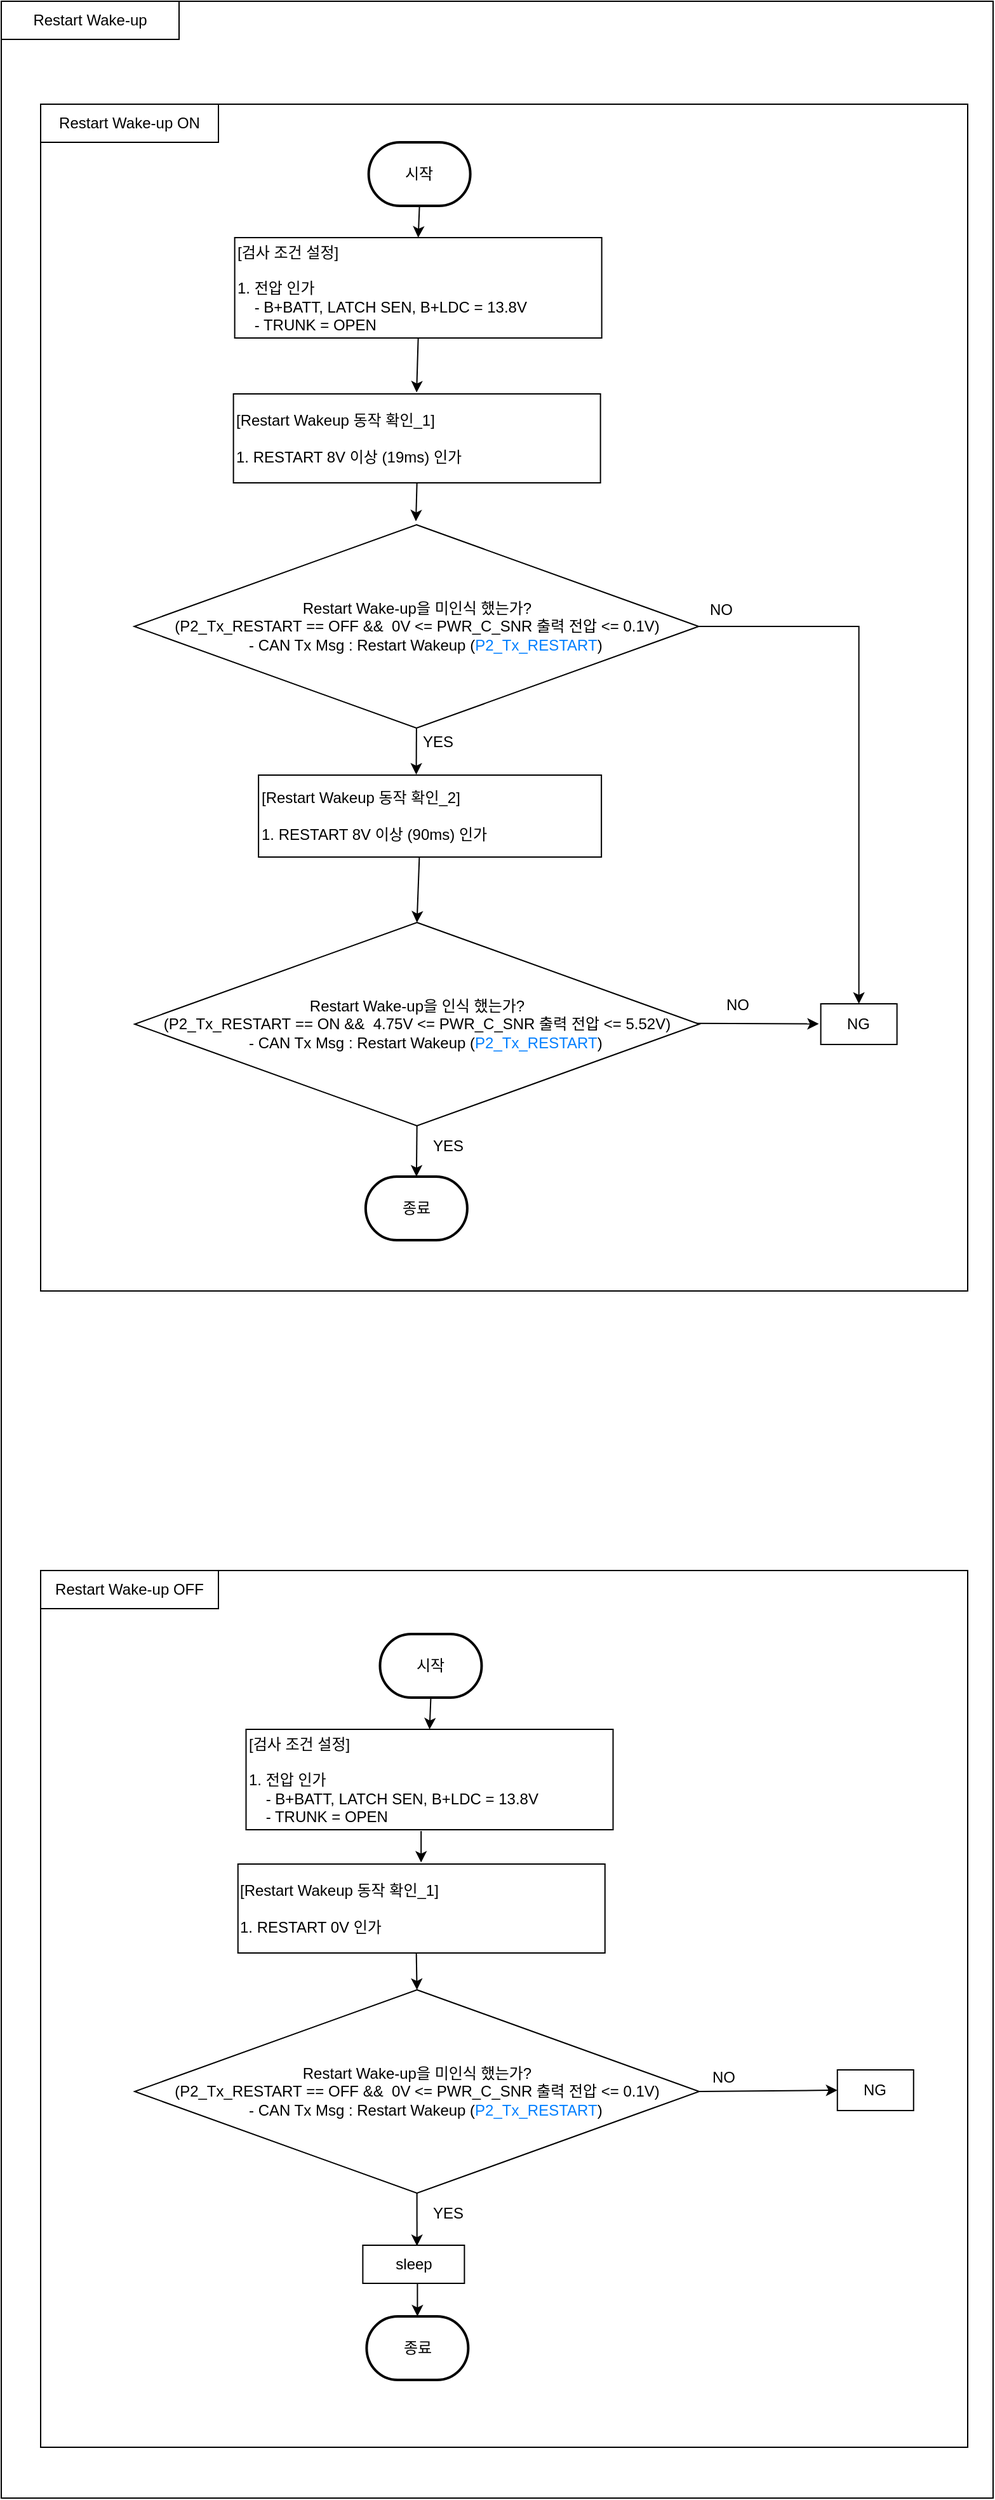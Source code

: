 <mxfile version="22.1.21" type="github">
  <diagram name="페이지-1" id="1IKooUKZ0aYFM0yAQ47z">
    <mxGraphModel dx="1497" dy="926" grid="1" gridSize="10" guides="1" tooltips="1" connect="1" arrows="1" fold="1" page="1" pageScale="1" pageWidth="827" pageHeight="1169" math="0" shadow="0">
      <root>
        <mxCell id="0" />
        <mxCell id="1" parent="0" />
        <mxCell id="uIygqu2bVKNI83eiNfOF-4" value="" style="rounded=0;whiteSpace=wrap;html=1;" vertex="1" parent="1">
          <mxGeometry x="27" y="15" width="781" height="1965" as="geometry" />
        </mxCell>
        <mxCell id="uIygqu2bVKNI83eiNfOF-5" value="Restart Wake-up" style="rounded=0;whiteSpace=wrap;html=1;" vertex="1" parent="1">
          <mxGeometry x="27" y="15" width="140" height="30" as="geometry" />
        </mxCell>
        <mxCell id="aunHTb1YWMdkFglgx5La-1" value="" style="rounded=0;whiteSpace=wrap;html=1;" parent="1" vertex="1">
          <mxGeometry x="58" y="96" width="730" height="934" as="geometry" />
        </mxCell>
        <mxCell id="aunHTb1YWMdkFglgx5La-12" value="Restart Wake-up ON" style="rounded=0;whiteSpace=wrap;html=1;" parent="1" vertex="1">
          <mxGeometry x="58" y="96" width="140" height="30" as="geometry" />
        </mxCell>
        <mxCell id="aunHTb1YWMdkFglgx5La-2" value="시작" style="strokeWidth=2;html=1;shape=mxgraph.flowchart.terminator;whiteSpace=wrap;" parent="1" vertex="1">
          <mxGeometry x="316.32" y="126" width="80" height="50" as="geometry" />
        </mxCell>
        <mxCell id="aunHTb1YWMdkFglgx5La-4" value="[검사 조건 설정]&lt;br&gt;&lt;br&gt;1. 전압 인가&lt;br&gt;&amp;nbsp; &amp;nbsp; - B+BATT, LATCH SEN, B+LDC = 13.8V&lt;br&gt;&amp;nbsp; &amp;nbsp; - TRUNK = OPEN" style="rounded=0;whiteSpace=wrap;html=1;align=left;" parent="1" vertex="1">
          <mxGeometry x="210.82" y="201" width="289" height="79" as="geometry" />
        </mxCell>
        <mxCell id="aunHTb1YWMdkFglgx5La-5" value="Restart Wake-up을 미인식 했는가?&lt;br&gt;(P2_Tx_RESTART&amp;nbsp;== OFF &amp;amp;&amp;amp;&amp;nbsp;&amp;nbsp;0V &amp;lt;= PWR_C_SNR 출력 전압 &amp;lt;= 0.1V)&lt;br&gt;&amp;nbsp; &amp;nbsp; - CAN Tx Msg : Restart Wakeup &lt;span style=&quot;text-align: left;&quot;&gt;(&lt;/span&gt;&lt;font style=&quot;border-color: var(--border-color); text-align: left;&quot; color=&quot;#007fff&quot;&gt;P2_Tx_RESTART&lt;/font&gt;&lt;span style=&quot;text-align: left;&quot;&gt;)&lt;/span&gt;" style="rhombus;whiteSpace=wrap;html=1;" parent="1" vertex="1">
          <mxGeometry x="131.69" y="427" width="444.5" height="160" as="geometry" />
        </mxCell>
        <mxCell id="aunHTb1YWMdkFglgx5La-7" value="" style="endArrow=classic;html=1;rounded=0;exitX=0.5;exitY=1;exitDx=0;exitDy=0;exitPerimeter=0;entryX=0.5;entryY=0;entryDx=0;entryDy=0;" parent="1" source="aunHTb1YWMdkFglgx5La-2" target="aunHTb1YWMdkFglgx5La-4" edge="1">
          <mxGeometry width="50" height="50" relative="1" as="geometry">
            <mxPoint x="82.32" y="226" as="sourcePoint" />
            <mxPoint x="132.32" y="176" as="targetPoint" />
          </mxGeometry>
        </mxCell>
        <mxCell id="aunHTb1YWMdkFglgx5La-8" value="" style="endArrow=classic;html=1;rounded=0;exitX=0.5;exitY=1;exitDx=0;exitDy=0;entryX=0.5;entryY=0;entryDx=0;entryDy=0;entryPerimeter=0;" parent="1" target="uIygqu2bVKNI83eiNfOF-8" edge="1" source="uIygqu2bVKNI83eiNfOF-3">
          <mxGeometry width="50" height="50" relative="1" as="geometry">
            <mxPoint x="350" y="809" as="sourcePoint" />
            <mxPoint x="350" y="886" as="targetPoint" />
          </mxGeometry>
        </mxCell>
        <mxCell id="aunHTb1YWMdkFglgx5La-27" value="YES" style="text;html=1;strokeColor=none;fillColor=none;align=center;verticalAlign=middle;whiteSpace=wrap;rounded=0;" parent="1" vertex="1">
          <mxGeometry x="349.32" y="901" width="60" height="30" as="geometry" />
        </mxCell>
        <mxCell id="aunHTb1YWMdkFglgx5La-29" value="YES" style="text;html=1;strokeColor=none;fillColor=none;align=center;verticalAlign=middle;whiteSpace=wrap;rounded=0;" parent="1" vertex="1">
          <mxGeometry x="340.94" y="583" width="60" height="30" as="geometry" />
        </mxCell>
        <mxCell id="aunHTb1YWMdkFglgx5La-34" value="NO" style="text;html=1;strokeColor=none;fillColor=none;align=center;verticalAlign=middle;whiteSpace=wrap;rounded=0;" parent="1" vertex="1">
          <mxGeometry x="576.57" y="790" width="60" height="30" as="geometry" />
        </mxCell>
        <mxCell id="aunHTb1YWMdkFglgx5La-35" value="" style="endArrow=classic;html=1;rounded=0;exitX=0.469;exitY=1.005;exitDx=0;exitDy=0;exitPerimeter=0;entryX=0.5;entryY=0;entryDx=0;entryDy=0;" parent="1" source="uIygqu2bVKNI83eiNfOF-1" target="uIygqu2bVKNI83eiNfOF-3" edge="1">
          <mxGeometry width="50" height="50" relative="1" as="geometry">
            <mxPoint x="353.484" y="717.575" as="sourcePoint" />
            <mxPoint x="353.32" y="738" as="targetPoint" />
          </mxGeometry>
        </mxCell>
        <mxCell id="aunHTb1YWMdkFglgx5La-36" value="NG" style="rounded=0;whiteSpace=wrap;html=1;align=center;" parent="1" vertex="1">
          <mxGeometry x="672.32" y="804" width="60" height="32" as="geometry" />
        </mxCell>
        <mxCell id="aunHTb1YWMdkFglgx5La-37" value="NO" style="text;html=1;strokeColor=none;fillColor=none;align=center;verticalAlign=middle;whiteSpace=wrap;rounded=0;" parent="1" vertex="1">
          <mxGeometry x="563.94" y="479" width="60" height="30" as="geometry" />
        </mxCell>
        <mxCell id="aunHTb1YWMdkFglgx5La-38" value="" style="endArrow=classic;html=1;rounded=0;exitX=1;exitY=0.5;exitDx=0;exitDy=0;entryX=0.5;entryY=0;entryDx=0;entryDy=0;" parent="1" source="aunHTb1YWMdkFglgx5La-5" target="aunHTb1YWMdkFglgx5La-36" edge="1">
          <mxGeometry width="50" height="50" relative="1" as="geometry">
            <mxPoint x="590.32" y="510" as="sourcePoint" />
            <mxPoint x="640.32" y="460" as="targetPoint" />
            <Array as="points">
              <mxPoint x="702.32" y="507" />
            </Array>
          </mxGeometry>
        </mxCell>
        <mxCell id="aunHTb1YWMdkFglgx5La-44" value="" style="endArrow=classic;html=1;rounded=0;exitX=0.5;exitY=1;exitDx=0;exitDy=0;entryX=0.499;entryY=-0.017;entryDx=0;entryDy=0;entryPerimeter=0;" parent="1" source="uIygqu2bVKNI83eiNfOF-6" target="aunHTb1YWMdkFglgx5La-5" edge="1">
          <mxGeometry width="50" height="50" relative="1" as="geometry">
            <mxPoint x="543.32" y="276" as="sourcePoint" />
            <mxPoint x="354.926" y="343.17" as="targetPoint" />
          </mxGeometry>
        </mxCell>
        <mxCell id="aunHTb1YWMdkFglgx5La-48" value="" style="endArrow=classic;html=1;rounded=0;exitX=0.5;exitY=1;exitDx=0;exitDy=0;entryX=0.46;entryY=-0.006;entryDx=0;entryDy=0;entryPerimeter=0;" parent="1" source="aunHTb1YWMdkFglgx5La-5" target="uIygqu2bVKNI83eiNfOF-1" edge="1">
          <mxGeometry width="50" height="50" relative="1" as="geometry">
            <mxPoint x="512.32" y="615" as="sourcePoint" />
            <mxPoint x="354.31" y="645.388" as="targetPoint" />
          </mxGeometry>
        </mxCell>
        <mxCell id="3M9bPRSgMb0RaMjHQsM1-2" value="" style="endArrow=classic;html=1;rounded=0;exitX=0.99;exitY=0.496;exitDx=0;exitDy=0;entryX=-0.026;entryY=0.492;entryDx=0;entryDy=0;entryPerimeter=0;exitPerimeter=0;" parent="1" source="uIygqu2bVKNI83eiNfOF-3" target="aunHTb1YWMdkFglgx5La-36" edge="1">
          <mxGeometry width="50" height="50" relative="1" as="geometry">
            <mxPoint x="475.32" y="780.5" as="sourcePoint" />
            <mxPoint x="554.32" y="728" as="targetPoint" />
          </mxGeometry>
        </mxCell>
        <mxCell id="uIygqu2bVKNI83eiNfOF-1" value="[Restart Wakeup 동작 확인_2]&lt;br&gt;&lt;br&gt;1.&amp;nbsp;RESTART 8V 이상 (&lt;span style=&quot;text-align: center;&quot;&gt;90ms) 인가&amp;nbsp;&lt;/span&gt;" style="rounded=0;whiteSpace=wrap;html=1;align=left;" vertex="1" parent="1">
          <mxGeometry x="229.57" y="624" width="270" height="64.5" as="geometry" />
        </mxCell>
        <mxCell id="uIygqu2bVKNI83eiNfOF-3" value="Restart Wake-up을 인식 했는가?&lt;br&gt;(P2_Tx_RESTART&amp;nbsp;== ON &amp;amp;&amp;amp;&amp;nbsp;&amp;nbsp;4.75V &amp;lt;= PWR_C_SNR 출력 전압 &amp;lt;= 5.52V)&lt;br&gt;&amp;nbsp; &amp;nbsp; - CAN Tx Msg : Restart Wakeup &lt;span style=&quot;text-align: left;&quot;&gt;(&lt;/span&gt;&lt;font style=&quot;border-color: var(--border-color); text-align: left;&quot; color=&quot;#007fff&quot;&gt;P2_Tx_RESTART&lt;/font&gt;&lt;span style=&quot;text-align: left;&quot;&gt;)&lt;/span&gt;" style="rhombus;whiteSpace=wrap;html=1;" vertex="1" parent="1">
          <mxGeometry x="132.07" y="740" width="444.5" height="160" as="geometry" />
        </mxCell>
        <mxCell id="uIygqu2bVKNI83eiNfOF-7" value="" style="endArrow=classic;html=1;rounded=0;exitX=0.5;exitY=1;exitDx=0;exitDy=0;entryX=0.499;entryY=-0.017;entryDx=0;entryDy=0;entryPerimeter=0;" edge="1" parent="1" source="aunHTb1YWMdkFglgx5La-4" target="uIygqu2bVKNI83eiNfOF-6">
          <mxGeometry width="50" height="50" relative="1" as="geometry">
            <mxPoint x="355.32" y="301" as="sourcePoint" />
            <mxPoint x="353.32" y="401" as="targetPoint" />
          </mxGeometry>
        </mxCell>
        <mxCell id="uIygqu2bVKNI83eiNfOF-6" value="[Restart Wakeup 동작 확인_1]&lt;br&gt;&lt;br&gt;1. RESTART 8V 이상 (19ms) 인가&amp;nbsp;" style="rounded=0;whiteSpace=wrap;html=1;align=left;" vertex="1" parent="1">
          <mxGeometry x="209.82" y="324" width="289" height="70" as="geometry" />
        </mxCell>
        <mxCell id="uIygqu2bVKNI83eiNfOF-8" value="종료" style="strokeWidth=2;html=1;shape=mxgraph.flowchart.terminator;whiteSpace=wrap;" vertex="1" parent="1">
          <mxGeometry x="313.94" y="940" width="80" height="50" as="geometry" />
        </mxCell>
        <mxCell id="uIygqu2bVKNI83eiNfOF-9" value="" style="rounded=0;whiteSpace=wrap;html=1;" vertex="1" parent="1">
          <mxGeometry x="58" y="1250" width="730" height="690" as="geometry" />
        </mxCell>
        <mxCell id="uIygqu2bVKNI83eiNfOF-10" value="Restart Wake-up OFF" style="rounded=0;whiteSpace=wrap;html=1;" vertex="1" parent="1">
          <mxGeometry x="58" y="1250" width="140" height="30" as="geometry" />
        </mxCell>
        <mxCell id="aunHTb1YWMdkFglgx5La-51" value="종료" style="strokeWidth=2;html=1;shape=mxgraph.flowchart.terminator;whiteSpace=wrap;" parent="1" vertex="1">
          <mxGeometry x="314.7" y="1837" width="80" height="50" as="geometry" />
        </mxCell>
        <mxCell id="aunHTb1YWMdkFglgx5La-54" value="" style="endArrow=classic;html=1;rounded=0;exitX=0.5;exitY=1;exitDx=0;exitDy=0;entryX=0.5;entryY=0;entryDx=0;entryDy=0;entryPerimeter=0;" parent="1" target="aunHTb1YWMdkFglgx5La-51" edge="1">
          <mxGeometry width="50" height="50" relative="1" as="geometry">
            <mxPoint x="354.7" y="1811" as="sourcePoint" />
            <mxPoint x="140.7" y="1761" as="targetPoint" />
          </mxGeometry>
        </mxCell>
        <mxCell id="aunHTb1YWMdkFglgx5La-56" value="" style="endArrow=classic;html=1;rounded=0;exitX=1;exitY=0.5;exitDx=0;exitDy=0;entryX=0;entryY=0.5;entryDx=0;entryDy=0;" parent="1" source="uIygqu2bVKNI83eiNfOF-19" target="uIygqu2bVKNI83eiNfOF-20" edge="1">
          <mxGeometry width="50" height="50" relative="1" as="geometry">
            <mxPoint x="457.32" y="1750.5" as="sourcePoint" />
            <mxPoint x="584.54" y="1669" as="targetPoint" />
          </mxGeometry>
        </mxCell>
        <mxCell id="aunHTb1YWMdkFglgx5La-57" value="sleep" style="rounded=0;whiteSpace=wrap;html=1;align=center;" parent="1" vertex="1">
          <mxGeometry x="311.7" y="1781" width="80" height="30" as="geometry" />
        </mxCell>
        <mxCell id="aunHTb1YWMdkFglgx5La-58" value="" style="endArrow=classic;html=1;rounded=0;exitX=0.5;exitY=1;exitDx=0;exitDy=0;entryX=0.533;entryY=0.022;entryDx=0;entryDy=0;entryPerimeter=0;" parent="1" source="uIygqu2bVKNI83eiNfOF-19" target="aunHTb1YWMdkFglgx5La-57" edge="1">
          <mxGeometry width="50" height="50" relative="1" as="geometry">
            <mxPoint x="354.7" y="1754" as="sourcePoint" />
            <mxPoint x="201.7" y="1733" as="targetPoint" />
          </mxGeometry>
        </mxCell>
        <mxCell id="aunHTb1YWMdkFglgx5La-59" value="YES" style="text;html=1;strokeColor=none;fillColor=none;align=center;verticalAlign=middle;whiteSpace=wrap;rounded=0;" parent="1" vertex="1">
          <mxGeometry x="349.38" y="1741" width="60" height="30" as="geometry" />
        </mxCell>
        <mxCell id="aunHTb1YWMdkFglgx5La-60" value="NO" style="text;html=1;strokeColor=none;fillColor=none;align=center;verticalAlign=middle;whiteSpace=wrap;rounded=0;" parent="1" vertex="1">
          <mxGeometry x="566.38" y="1634" width="60" height="30" as="geometry" />
        </mxCell>
        <mxCell id="uIygqu2bVKNI83eiNfOF-13" value="시작" style="strokeWidth=2;html=1;shape=mxgraph.flowchart.terminator;whiteSpace=wrap;" vertex="1" parent="1">
          <mxGeometry x="325.25" y="1300" width="80" height="50" as="geometry" />
        </mxCell>
        <mxCell id="uIygqu2bVKNI83eiNfOF-14" value="[검사 조건 설정]&lt;br&gt;&lt;br&gt;1. 전압 인가&lt;br&gt;&amp;nbsp; &amp;nbsp; - B+BATT, LATCH SEN, B+LDC = 13.8V&lt;br&gt;&amp;nbsp; &amp;nbsp; - TRUNK = OPEN" style="rounded=0;whiteSpace=wrap;html=1;align=left;" vertex="1" parent="1">
          <mxGeometry x="219.75" y="1375" width="289" height="79" as="geometry" />
        </mxCell>
        <mxCell id="uIygqu2bVKNI83eiNfOF-15" value="" style="endArrow=classic;html=1;rounded=0;exitX=0.5;exitY=1;exitDx=0;exitDy=0;exitPerimeter=0;entryX=0.5;entryY=0;entryDx=0;entryDy=0;" edge="1" parent="1" source="uIygqu2bVKNI83eiNfOF-13" target="uIygqu2bVKNI83eiNfOF-14">
          <mxGeometry width="50" height="50" relative="1" as="geometry">
            <mxPoint x="91.25" y="1400" as="sourcePoint" />
            <mxPoint x="141.25" y="1350" as="targetPoint" />
          </mxGeometry>
        </mxCell>
        <mxCell id="uIygqu2bVKNI83eiNfOF-16" value="" style="endArrow=classic;html=1;rounded=0;exitX=0.477;exitY=1.012;exitDx=0;exitDy=0;entryX=0.499;entryY=-0.017;entryDx=0;entryDy=0;entryPerimeter=0;exitPerimeter=0;" edge="1" parent="1" target="uIygqu2bVKNI83eiNfOF-17" source="uIygqu2bVKNI83eiNfOF-14">
          <mxGeometry width="50" height="50" relative="1" as="geometry">
            <mxPoint x="358.56" y="1454" as="sourcePoint" />
            <mxPoint x="356.88" y="1575" as="targetPoint" />
          </mxGeometry>
        </mxCell>
        <mxCell id="uIygqu2bVKNI83eiNfOF-17" value="[Restart Wakeup 동작 확인_1]&lt;br&gt;&lt;br&gt;1. RESTART 0V 인가" style="rounded=0;whiteSpace=wrap;html=1;align=left;" vertex="1" parent="1">
          <mxGeometry x="213.38" y="1481" width="289" height="70" as="geometry" />
        </mxCell>
        <mxCell id="uIygqu2bVKNI83eiNfOF-18" value="" style="endArrow=classic;html=1;rounded=0;exitX=0.486;exitY=1.007;exitDx=0;exitDy=0;entryX=0.5;entryY=0;entryDx=0;entryDy=0;exitPerimeter=0;" edge="1" parent="1" source="uIygqu2bVKNI83eiNfOF-17" target="uIygqu2bVKNI83eiNfOF-19">
          <mxGeometry width="50" height="50" relative="1" as="geometry">
            <mxPoint x="367.31" y="1465" as="sourcePoint" />
            <mxPoint x="353.54" y="1588.2" as="targetPoint" />
          </mxGeometry>
        </mxCell>
        <mxCell id="uIygqu2bVKNI83eiNfOF-19" value="Restart Wake-up을 미인식 했는가?&lt;br style=&quot;border-color: var(--border-color);&quot;&gt;(P2_Tx_RESTART&amp;nbsp;== OFF &amp;amp;&amp;amp;&amp;nbsp;&amp;nbsp;0V &amp;lt;= PWR_C_SNR 출력 전압 &amp;lt;= 0.1V)&lt;br style=&quot;border-color: var(--border-color);&quot;&gt;&amp;nbsp; &amp;nbsp; - CAN Tx Msg : Restart Wakeup&amp;nbsp;(&lt;font style=&quot;border-color: var(--border-color); text-align: left;&quot; color=&quot;#007fff&quot;&gt;P2_Tx_RESTART&lt;/font&gt;&lt;span style=&quot;border-color: var(--border-color); text-align: left;&quot;&gt;)&lt;/span&gt;" style="rhombus;whiteSpace=wrap;html=1;" vertex="1" parent="1">
          <mxGeometry x="132.07" y="1580" width="444.5" height="160" as="geometry" />
        </mxCell>
        <mxCell id="uIygqu2bVKNI83eiNfOF-20" value="NG" style="rounded=0;whiteSpace=wrap;html=1;align=center;" vertex="1" parent="1">
          <mxGeometry x="685.38" y="1643" width="60" height="32" as="geometry" />
        </mxCell>
      </root>
    </mxGraphModel>
  </diagram>
</mxfile>
